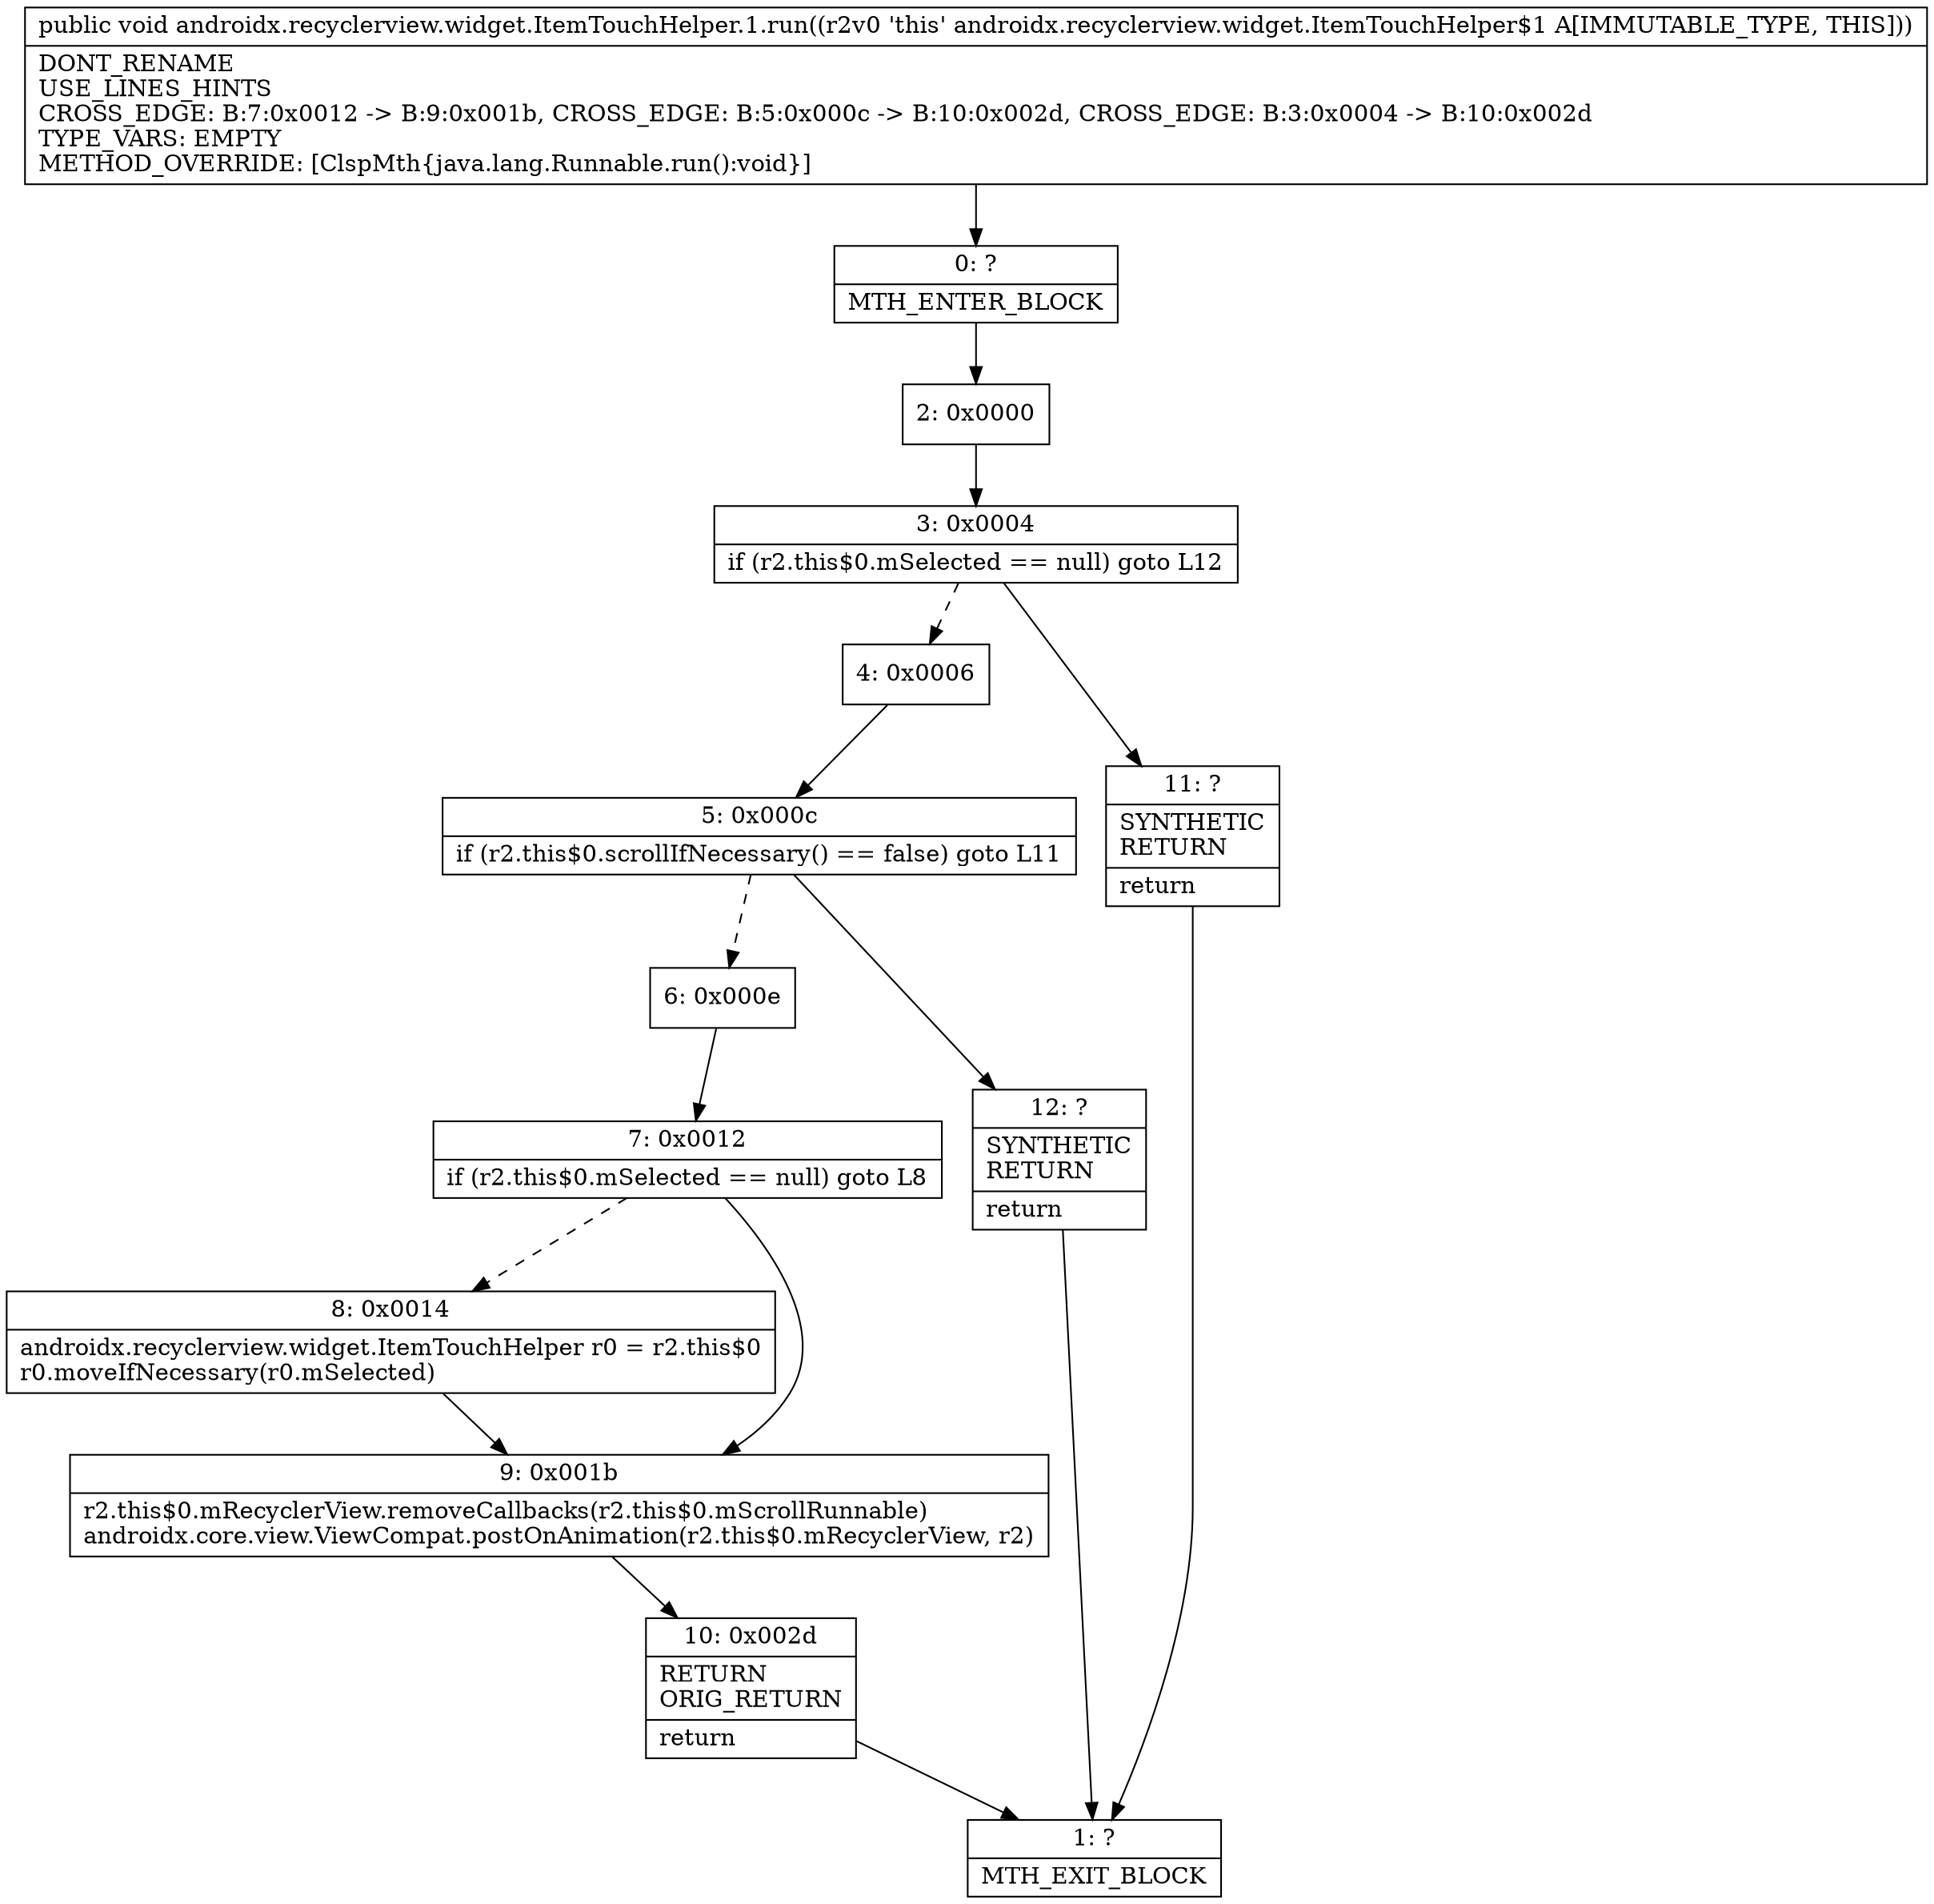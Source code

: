 digraph "CFG forandroidx.recyclerview.widget.ItemTouchHelper.1.run()V" {
Node_0 [shape=record,label="{0\:\ ?|MTH_ENTER_BLOCK\l}"];
Node_2 [shape=record,label="{2\:\ 0x0000}"];
Node_3 [shape=record,label="{3\:\ 0x0004|if (r2.this$0.mSelected == null) goto L12\l}"];
Node_4 [shape=record,label="{4\:\ 0x0006}"];
Node_5 [shape=record,label="{5\:\ 0x000c|if (r2.this$0.scrollIfNecessary() == false) goto L11\l}"];
Node_6 [shape=record,label="{6\:\ 0x000e}"];
Node_7 [shape=record,label="{7\:\ 0x0012|if (r2.this$0.mSelected == null) goto L8\l}"];
Node_8 [shape=record,label="{8\:\ 0x0014|androidx.recyclerview.widget.ItemTouchHelper r0 = r2.this$0\lr0.moveIfNecessary(r0.mSelected)\l}"];
Node_9 [shape=record,label="{9\:\ 0x001b|r2.this$0.mRecyclerView.removeCallbacks(r2.this$0.mScrollRunnable)\landroidx.core.view.ViewCompat.postOnAnimation(r2.this$0.mRecyclerView, r2)\l}"];
Node_10 [shape=record,label="{10\:\ 0x002d|RETURN\lORIG_RETURN\l|return\l}"];
Node_1 [shape=record,label="{1\:\ ?|MTH_EXIT_BLOCK\l}"];
Node_12 [shape=record,label="{12\:\ ?|SYNTHETIC\lRETURN\l|return\l}"];
Node_11 [shape=record,label="{11\:\ ?|SYNTHETIC\lRETURN\l|return\l}"];
MethodNode[shape=record,label="{public void androidx.recyclerview.widget.ItemTouchHelper.1.run((r2v0 'this' androidx.recyclerview.widget.ItemTouchHelper$1 A[IMMUTABLE_TYPE, THIS]))  | DONT_RENAME\lUSE_LINES_HINTS\lCROSS_EDGE: B:7:0x0012 \-\> B:9:0x001b, CROSS_EDGE: B:5:0x000c \-\> B:10:0x002d, CROSS_EDGE: B:3:0x0004 \-\> B:10:0x002d\lTYPE_VARS: EMPTY\lMETHOD_OVERRIDE: [ClspMth\{java.lang.Runnable.run():void\}]\l}"];
MethodNode -> Node_0;Node_0 -> Node_2;
Node_2 -> Node_3;
Node_3 -> Node_4[style=dashed];
Node_3 -> Node_11;
Node_4 -> Node_5;
Node_5 -> Node_6[style=dashed];
Node_5 -> Node_12;
Node_6 -> Node_7;
Node_7 -> Node_8[style=dashed];
Node_7 -> Node_9;
Node_8 -> Node_9;
Node_9 -> Node_10;
Node_10 -> Node_1;
Node_12 -> Node_1;
Node_11 -> Node_1;
}

